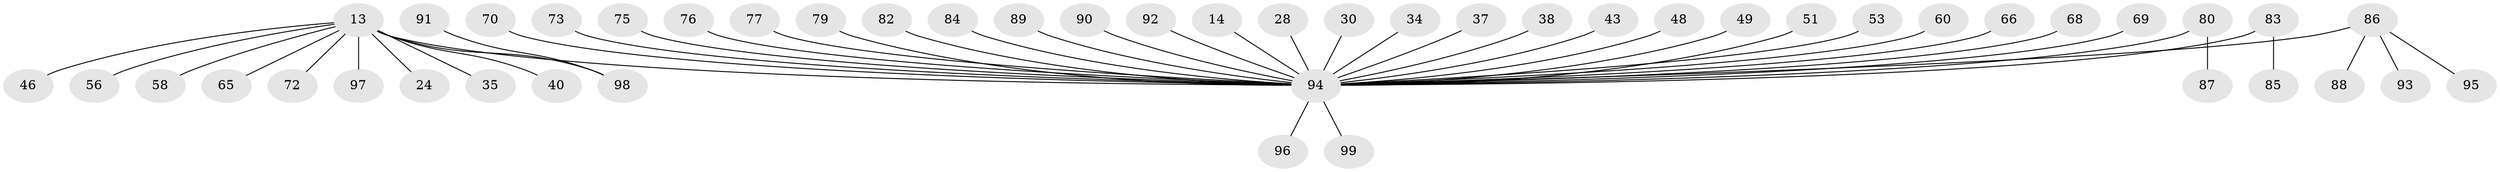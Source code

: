 // original degree distribution, {16: 0.010101010101010102, 3: 0.09090909090909091, 10: 0.010101010101010102, 2: 0.16161616161616163, 5: 0.030303030303030304, 8: 0.020202020202020204, 6: 0.010101010101010102, 1: 0.6363636363636364, 4: 0.020202020202020204, 7: 0.010101010101010102}
// Generated by graph-tools (version 1.1) at 2025/47/03/09/25 04:47:05]
// undirected, 49 vertices, 48 edges
graph export_dot {
graph [start="1"]
  node [color=gray90,style=filled];
  13 [super="+7"];
  14;
  24;
  28;
  30 [super="+10"];
  34;
  35;
  37;
  38;
  40;
  43 [super="+11"];
  46;
  48;
  49 [super="+41+42"];
  51;
  53 [super="+36"];
  56;
  58 [super="+5"];
  60;
  65;
  66 [super="+64"];
  68 [super="+21+23"];
  69 [super="+55"];
  70 [super="+31"];
  72;
  73;
  75 [super="+26"];
  76;
  77 [super="+32"];
  79;
  80 [super="+44+78"];
  82;
  83 [super="+81"];
  84 [super="+67"];
  85;
  86 [super="+61+74+59+62+63+71"];
  87;
  88;
  89;
  90;
  91;
  92;
  93;
  94 [super="+22+8+18"];
  95;
  96;
  97 [super="+47"];
  98 [super="+33"];
  99;
  13 -- 46;
  13 -- 56;
  13 -- 65;
  13 -- 35;
  13 -- 40;
  13 -- 72;
  13 -- 24;
  13 -- 94 [weight=3];
  13 -- 98;
  13 -- 58;
  13 -- 97;
  14 -- 94;
  28 -- 94;
  30 -- 94;
  34 -- 94;
  37 -- 94;
  38 -- 94;
  43 -- 94;
  48 -- 94;
  49 -- 94;
  51 -- 94;
  53 -- 94;
  60 -- 94;
  66 -- 94;
  68 -- 94;
  69 -- 94;
  70 -- 94;
  73 -- 94;
  75 -- 94;
  76 -- 94;
  77 -- 94;
  79 -- 94;
  80 -- 94;
  80 -- 87;
  82 -- 94;
  83 -- 85;
  83 -- 94;
  84 -- 94;
  86 -- 88;
  86 -- 94;
  86 -- 93;
  86 -- 95;
  89 -- 94;
  90 -- 94;
  91 -- 98;
  92 -- 94;
  94 -- 96;
  94 -- 99;
}
